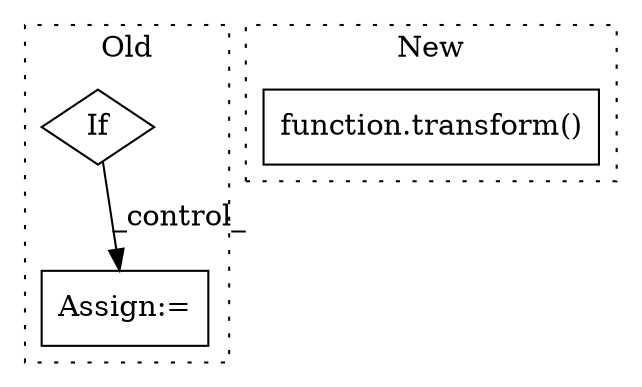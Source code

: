 digraph G {
subgraph cluster0 {
1 [label="If" a="96" s="916" l="3" shape="diamond"];
3 [label="Assign:=" a="68" s="970" l="3" shape="box"];
label = "Old";
style="dotted";
}
subgraph cluster1 {
2 [label="function.transform()" a="75" s="1225,1236" l="10,1" shape="box"];
label = "New";
style="dotted";
}
1 -> 3 [label="_control_"];
}